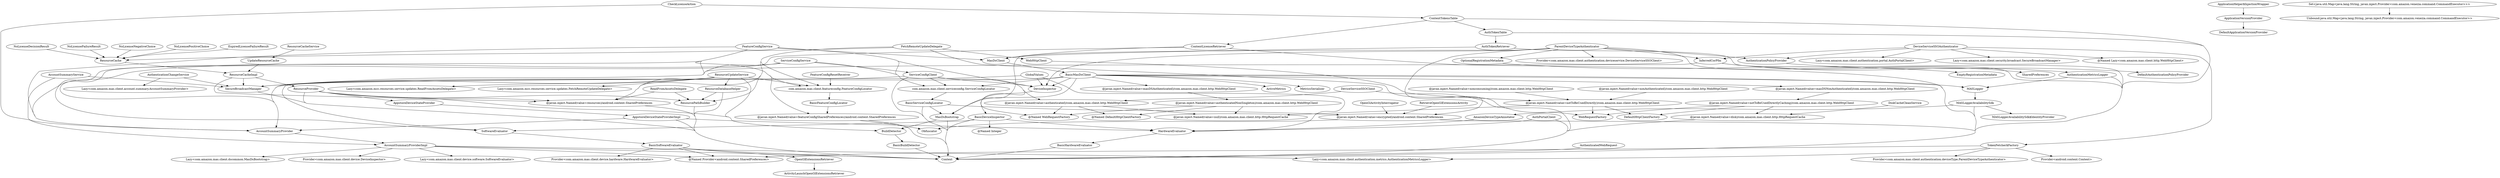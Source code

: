 digraph G1 {
  concentrate = true;
  n2 [label="@javax.inject.Named(value=authenticated)/com.amazon.mas.client.http.WebHttpClient"];
  n3 [label="@Named DefaultHttpClientFactory"];
  n2 -> n3;
  n4 [label="@Named WebRequestFactory"];
  n2 -> n4;
  n5 [label="@javax.inject.Named(value=null)/com.amazon.mas.client.http.HttpRequestCache"];
  n2 -> n5;
  n6 [label="@javax.inject.Named(value=authenticatedNonSingleton)/com.amazon.mas.client.http.WebHttpClient"];
  n6 -> n3;
  n6 -> n4;
  n6 -> n5;
  n7 [label="@javax.inject.Named(value=disk)/com.amazon.mas.client.http.HttpRequestCache"];
  n7 -> Context;
  n8 [label="@javax.inject.Named(value=encrypted)/android.content.SharedPreferences"];
  n8 -> Context;
  n8 -> Obfuscator;
  n9 [label="@javax.inject.Named(value=featureConfigSharedPreferences)/android.content.SharedPreferences"];
  n9 -> Context;
  n9 -> Obfuscator;
  n10 [label="@javax.inject.Named(value=masDSAuthenticated)/com.amazon.mas.client.http.WebHttpClient"];
  n10 -> n6;
  n11 [label="@javax.inject.Named(value=masDSNonAuthenticated)/com.amazon.mas.client.http.WebHttpClient"];
  n12 [label="@javax.inject.Named(value=notToBeUsedDirectlyCaching)/com.amazon.mas.client.http.WebHttpClient"];
  n11 -> n12;
  n13 [label="@javax.inject.Named(value=nonAuthenticated)/com.amazon.mas.client.http.WebHttpClient"];
  n14 [label="@javax.inject.Named(value=notToBeUsedDirectly)/com.amazon.mas.client.http.WebHttpClient"];
  n13 -> n14;
  n15 [label="@javax.inject.Named(value=nonconsuming)/com.amazon.mas.client.http.WebHttpClient"];
  n15 -> n14;
  n14 -> n5;
  n14 -> DefaultHttpClientFactory;
  n14 -> WebRequestFactory;
  n12 -> n7;
  n12 -> DefaultHttpClientFactory;
  n12 -> WebRequestFactory;
  n16 [label="@javax.inject.Named(value=resources)/android.content.SharedPreferences"];
  n16 -> Context;
  AccountSummaryProvider -> AccountSummaryProviderImpl;
  n17 [label="@Named Provider<android.content.SharedPreferences>"];
  AccountSummaryProviderImpl -> n17;
  n18 [label="Provider<com.amazon.mas.client.device.DeviceInspector>"];
  AccountSummaryProviderImpl -> n18;
  n19 [label="Lazy<com.amazon.mas.client.authentication.metrics.AuthenticationMetricsLogger>"];
  AccountSummaryProviderImpl -> n19;
  n20 [label="Lazy<com.amazon.mas.client.device.software.SoftwareEvaluator>"];
  AccountSummaryProviderImpl -> n20;
  n21 [label="Lazy<com.amazon.mas.client.dscommon.MasDsBootstrap>"];
  AccountSummaryProviderImpl -> n21;
  AccountSummaryProviderImpl -> Context;
  AccountSummaryService -> AccountSummaryProviderImpl;
  AccountSummaryService -> SecureBroadcastManager;
  AmazonDeviceTypeAnnotator -> HardwareEvaluator;
  n22 [label="ApplicationHelper$InjectionWrapper"];
  n22 -> ApplicationVersionProvider;
  ApplicationVersionProvider -> DefaultApplicationVersionProvider;
  AppstoreDeviceStateProvider -> AppstoreDeviceStateProviderImpl;
  AppstoreDeviceStateProviderImpl -> Context;
  AppstoreDeviceStateProviderImpl -> AccountSummaryProvider;
  AppstoreDeviceStateProviderImpl -> HardwareEvaluator;
  AuthPortalClient -> Context;
  AuthPortalClient -> HardwareEvaluator;
  AuthTokenRetriever -> MasDsClient;
  AuthTokenRetriever -> Context;
  AuthTokenTable -> AuthTokenRetriever;
  AuthTokenTable -> Context;
  AuthenticatedWebRequest -> Context;
  AuthenticationChangeService -> SecureBroadcastManager;
  n23 [label="Lazy<com.amazon.mas.client.account.summary.AccountSummaryProvider>"];
  AuthenticationChangeService -> n23;
  AuthenticationMetricsLogger -> MASLogger;
  AuthenticationMetricsLogger -> Context;
  AuthenticationPolicyProvider -> DefaultAuthenticationPolicyProvider;
  BasicBuildDetector -> Context;
  n24 [label="@Named Integer"];
  BasicDeviceInspector -> n24;
  BasicDeviceInspector -> Context;
  BasicDeviceInspector -> HardwareEvaluator;
  BasicDeviceInspector -> SoftwareEvaluator;
  BasicFeatureConfigLocator -> n9;
  BasicHardwareEvaluator -> Context;
  BasicMasDsClient -> MasDsBootstrap;
  BasicMasDsClient -> n10;
  BasicMasDsClient -> n11;
  BasicMasDsClient -> DeviceInspector;
  BasicMasDsClient -> MASLogger;
  BasicMasDsClient -> ActiveMetrics;
  BasicMasDsClient -> Context;
  BasicMasDsClient -> AccountSummaryProvider;
  BasicMasDsClient -> MetricsSerializer;
  n25 [label="com.amazon.mas.client.serviceconfig.ServiceConfigLocator"];
  BasicMasDsClient -> n25;
  BasicServiceConfigLocator -> MasDsBootstrap;
  BasicServiceConfigLocator -> n8;
  BasicServiceConfigLocator -> Context;
  BasicSoftwareEvaluator -> n17;
  n26 [label="Provider<com.amazon.mas.client.device.hardware.HardwareEvaluator>"];
  BasicSoftwareEvaluator -> n26;
  BasicSoftwareEvaluator -> Context;
  BasicSoftwareEvaluator -> OpenGlExtensionsRetriever;
  BuildDetector -> BasicBuildDetector;
  CheckLicenseAction -> ContentTokensTable;
  CheckLicenseAction -> AccountSummaryProvider;
  ContentLicenseRetriever -> MasDsClient;
  ContentLicenseRetriever -> Context;
  ContentLicenseRetriever -> AccountSummaryProvider;
  ContentTokensTable -> ContentLicenseRetriever;
  ContentTokensTable -> AuthTokenTable;
  ContentTokensTable -> Context;
  DeviceInspector -> BasicDeviceInspector;
  DeviceServiceSSOAuthenticator -> InferredCorPfm;
  DeviceServiceSSOAuthenticator -> AuthenticationPolicyProvider;
  n27 [label="@Named Lazy<com.amazon.mas.client.http.WebHttpClient>"];
  DeviceServiceSSOAuthenticator -> n27;
  n28 [label="Lazy<com.amazon.mas.client.authentication.portal.AuthPortalClient>"];
  DeviceServiceSSOAuthenticator -> n28;
  n29 [label="Lazy<com.amazon.mas.client.security.broadcast.SecureBroadcastManager>"];
  DeviceServiceSSOAuthenticator -> n29;
  n30 [label="TokenFetcher$Factory"];
  DeviceServiceSSOAuthenticator -> n30;
  DeviceServiceSSOClient -> n2;
  DeviceServiceSSOClient -> Context;
  DiskCacheCleanService -> n7;
  ExpiredLicenseFailureResult -> ResourceCache;
  n31 [label="com.amazon.mas.client.featureconfig.FeatureConfigLocator"];
  FeatureConfigResetReceiver -> n31;
  FeatureConfigService -> SecureBroadcastManager;
  FeatureConfigService -> DeviceInspector;
  FeatureConfigService -> MasDsClient;
  FeatureConfigService -> n31;
  FeatureConfigService -> n9;
  FeatureConfigService -> AccountSummaryProvider;
  FeatureConfigService -> SoftwareEvaluator;
  FeatureConfigService -> n25;
  FetchRemoteUpdateDelegate -> ResourcePathBuilder;
  FetchRemoteUpdateDelegate -> n31;
  FetchRemoteUpdateDelegate -> WebHttpClient;
  FetchRemoteUpdateDelegate -> WebRequestFactory;
  FetchRemoteUpdateDelegate -> n16;
  FetchRemoteUpdateDelegate -> ResourceCache;
  GlobalValues -> DeviceInspector;
  GlobalValues -> HardwareEvaluator;
  GlobalValues -> SoftwareEvaluator;
  HardwareEvaluator -> BasicHardwareEvaluator;
  InferredCorPfm -> SecureBroadcastManager;
  InferredCorPfm -> SharedPreferences;
  InferredCorPfm -> AuthenticationMetricsLogger;
  MASLogger -> MASLoggerAvailabilitySdk;
  MASLoggerAvailabilitySdk -> AmazonDeviceTypeAnnotator;
  MASLoggerAvailabilitySdk -> Context;
  n32 [label="MASLoggerAvailabilitySdk$IdentityProvider"];
  MASLoggerAvailabilitySdk -> n32;
  MasDsBootstrap -> Context;
  MasDsBootstrap -> BuildDetector;
  MasDsClient -> BasicMasDsClient;
  NoLicenseDecisionResult -> ResourceCache;
  NoLicenseFailureResult -> ResourceCache;
  NoLicenseNegativeChoice -> ResourceCache;
  NoLicensePositiveChoice -> ResourceCache;
  OpenGlActivityInterrogator -> n8;
  OpenGlExtensionsRetriever -> ActivityLaunchOpenGlExtensionsRetriever;
  OptionalRegistrationMetadata -> EmptyRegistrationMetadata;
  ParentDeviceTypeAuthenticator -> InferredCorPfm;
  ParentDeviceTypeAuthenticator -> MasDsBootstrap;
  ParentDeviceTypeAuthenticator -> AuthenticationPolicyProvider;
  ParentDeviceTypeAuthenticator -> OptionalRegistrationMetadata;
  ParentDeviceTypeAuthenticator -> DeviceInspector;
  n33 [label="Provider<com.amazon.mas.client.authentication.deviceservice.DeviceServiceSSOClient>"];
  ParentDeviceTypeAuthenticator -> n33;
  ParentDeviceTypeAuthenticator -> n8;
  ParentDeviceTypeAuthenticator -> Context;
  ReadFromAssetsDelegate -> ResourcePathBuilder;
  ReadFromAssetsDelegate -> n16;
  ResourceCache -> ResourceCacheImpl;
  ResourceCacheImpl -> SecureBroadcastManager;
  ResourceCacheImpl -> ResourceProvider;
  ResourceCacheImpl -> n16;
  ResourceCacheService -> UpdateResourceCache;
  ResourceDatabaseHelper -> ResourcePathBuilder;
  ResourceDatabaseHelper -> Context;
  ResourcePathBuilder -> Context;
  ResourceProvider -> ResourcePathBuilder;
  ResourceProvider -> n16;
  ResourceProvider -> Context;
  ResourceProvider -> BuildDetector;
  ResourceProvider -> AppstoreDeviceStateProvider;
  ResourceUpdateService -> SecureBroadcastManager;
  ResourceUpdateService -> n31;
  ResourceUpdateService -> ResourceDatabaseHelper;
  n34 [label="Lazy<com.amazon.mcc.resources.service.updates.FetchRemoteUpdateDelegate>"];
  ResourceUpdateService -> n34;
  n35 [label="Lazy<com.amazon.mcc.resources.service.updates.ReadFromAssetsDelegate>"];
  ResourceUpdateService -> n35;
  ResourceUpdateService -> n16;
  ResourceUpdateService -> BuildDetector;
  RetrieveOpenGlExtensionsActivity -> n8;
  SecureBroadcastManager -> Context;
  ServiceConfigClient -> n2;
  ServiceConfigClient -> n4;
  ServiceConfigClient -> DeviceInspector;
  ServiceConfigClient -> Context;
  ServiceConfigClient -> AccountSummaryProvider;
  ServiceConfigClient -> n25;
  ServiceConfigService -> SecureBroadcastManager;
  ServiceConfigService -> ServiceConfigClient;
  ServiceConfigService -> AccountSummaryProvider;
  ServiceConfigService -> n25;
  n36 [label="Set<java.util.Map<java.lang.String, javax.inject.Provider<com.amazon.venezia.command.CommandExecutor>>>"];
  n37 [label="Unbound:java.util.Map<java.lang.String, javax.inject.Provider<com.amazon.venezia.command.CommandExecutor>>"];
  n36 -> n37;
  SoftwareEvaluator -> BasicSoftwareEvaluator;
  n30 -> n17;
  n38 [label="Provider<android.content.Context>"];
  n30 -> n38;
  n39 [label="Provider<com.amazon.mas.client.authentication.deviceType.ParentDeviceTypeAuthenticator>"];
  n30 -> n39;
  n30 -> n19;
  UpdateResourceCache -> ResourceCacheImpl;
  WebHttpClient -> n14;
  n31 -> BasicFeatureConfigLocator;
  n25 -> BasicServiceConfigLocator;
}
